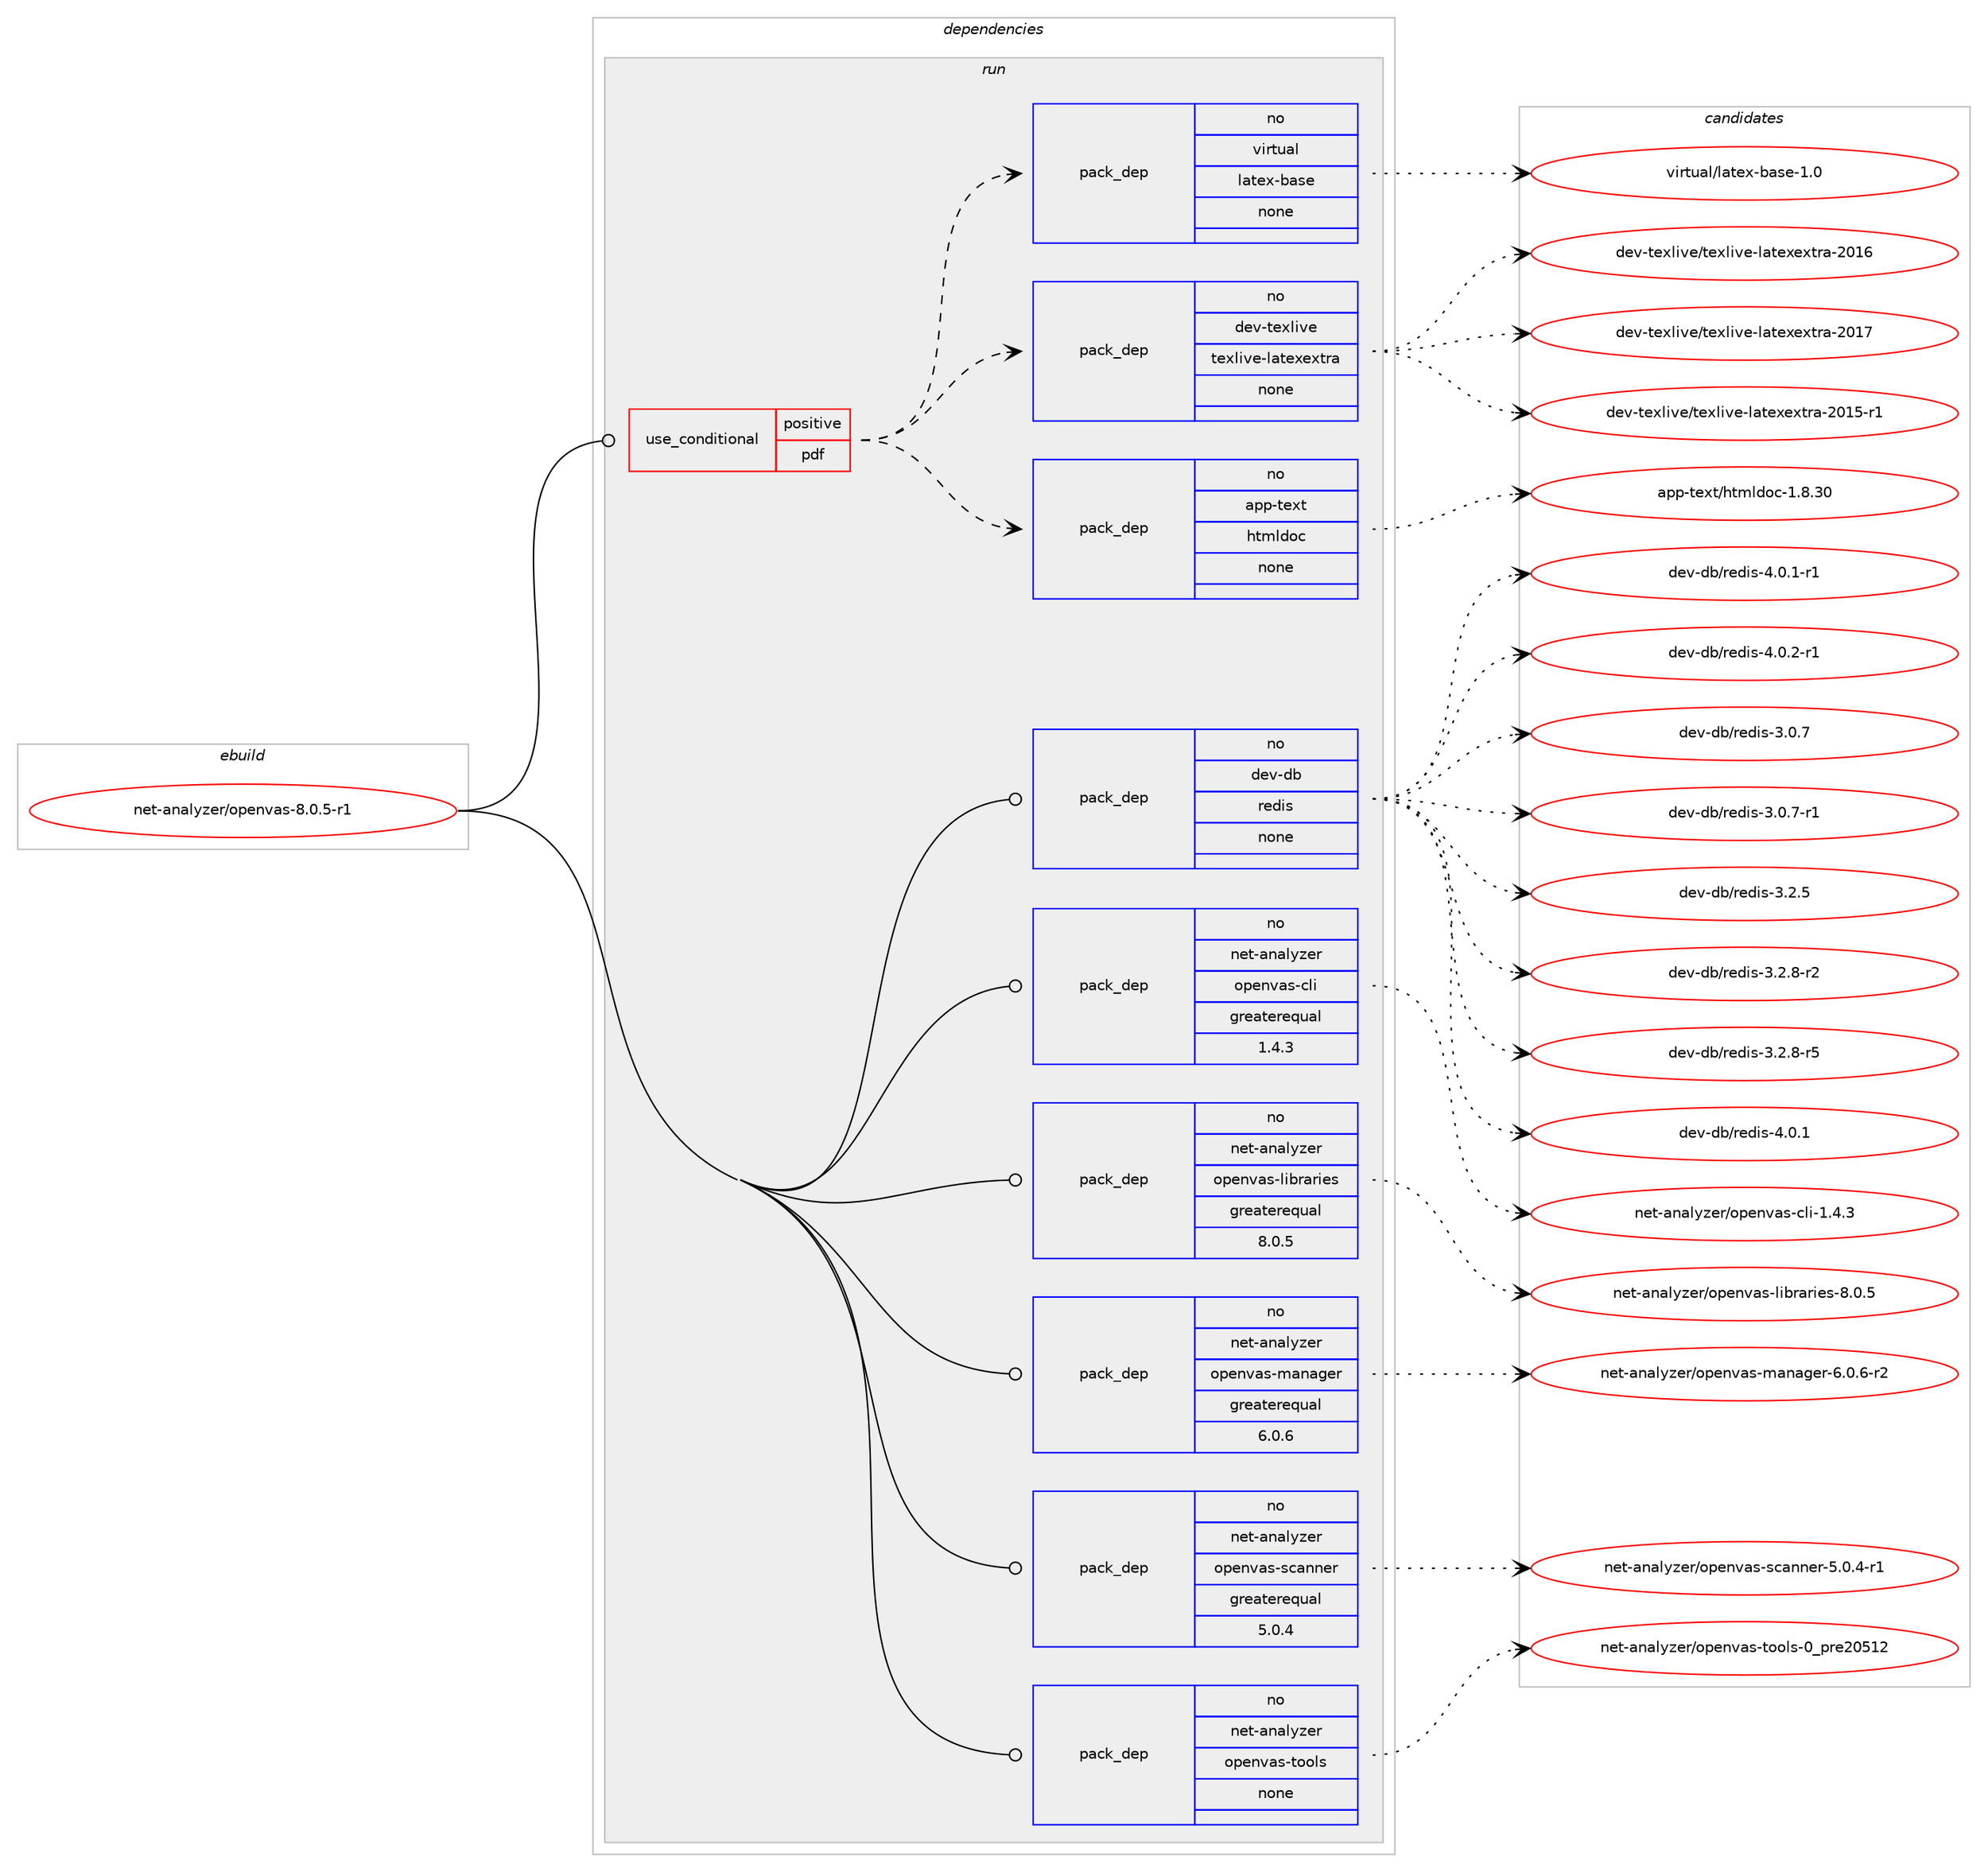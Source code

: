 digraph prolog {

# *************
# Graph options
# *************

newrank=true;
concentrate=true;
compound=true;
graph [rankdir=LR,fontname=Helvetica,fontsize=10,ranksep=1.5];#, ranksep=2.5, nodesep=0.2];
edge  [arrowhead=vee];
node  [fontname=Helvetica,fontsize=10];

# **********
# The ebuild
# **********

subgraph cluster_leftcol {
color=gray;
rank=same;
label=<<i>ebuild</i>>;
id [label="net-analyzer/openvas-8.0.5-r1", color=red, width=4, href="../net-analyzer/openvas-8.0.5-r1.svg"];
}

# ****************
# The dependencies
# ****************

subgraph cluster_midcol {
color=gray;
label=<<i>dependencies</i>>;
subgraph cluster_compile {
fillcolor="#eeeeee";
style=filled;
label=<<i>compile</i>>;
}
subgraph cluster_compileandrun {
fillcolor="#eeeeee";
style=filled;
label=<<i>compile and run</i>>;
}
subgraph cluster_run {
fillcolor="#eeeeee";
style=filled;
label=<<i>run</i>>;
subgraph cond99283 {
dependency402627 [label=<<TABLE BORDER="0" CELLBORDER="1" CELLSPACING="0" CELLPADDING="4"><TR><TD ROWSPAN="3" CELLPADDING="10">use_conditional</TD></TR><TR><TD>positive</TD></TR><TR><TD>pdf</TD></TR></TABLE>>, shape=none, color=red];
subgraph pack296752 {
dependency402628 [label=<<TABLE BORDER="0" CELLBORDER="1" CELLSPACING="0" CELLPADDING="4" WIDTH="220"><TR><TD ROWSPAN="6" CELLPADDING="30">pack_dep</TD></TR><TR><TD WIDTH="110">no</TD></TR><TR><TD>app-text</TD></TR><TR><TD>htmldoc</TD></TR><TR><TD>none</TD></TR><TR><TD></TD></TR></TABLE>>, shape=none, color=blue];
}
dependency402627:e -> dependency402628:w [weight=20,style="dashed",arrowhead="vee"];
subgraph pack296753 {
dependency402629 [label=<<TABLE BORDER="0" CELLBORDER="1" CELLSPACING="0" CELLPADDING="4" WIDTH="220"><TR><TD ROWSPAN="6" CELLPADDING="30">pack_dep</TD></TR><TR><TD WIDTH="110">no</TD></TR><TR><TD>dev-texlive</TD></TR><TR><TD>texlive-latexextra</TD></TR><TR><TD>none</TD></TR><TR><TD></TD></TR></TABLE>>, shape=none, color=blue];
}
dependency402627:e -> dependency402629:w [weight=20,style="dashed",arrowhead="vee"];
subgraph pack296754 {
dependency402630 [label=<<TABLE BORDER="0" CELLBORDER="1" CELLSPACING="0" CELLPADDING="4" WIDTH="220"><TR><TD ROWSPAN="6" CELLPADDING="30">pack_dep</TD></TR><TR><TD WIDTH="110">no</TD></TR><TR><TD>virtual</TD></TR><TR><TD>latex-base</TD></TR><TR><TD>none</TD></TR><TR><TD></TD></TR></TABLE>>, shape=none, color=blue];
}
dependency402627:e -> dependency402630:w [weight=20,style="dashed",arrowhead="vee"];
}
id:e -> dependency402627:w [weight=20,style="solid",arrowhead="odot"];
subgraph pack296755 {
dependency402631 [label=<<TABLE BORDER="0" CELLBORDER="1" CELLSPACING="0" CELLPADDING="4" WIDTH="220"><TR><TD ROWSPAN="6" CELLPADDING="30">pack_dep</TD></TR><TR><TD WIDTH="110">no</TD></TR><TR><TD>dev-db</TD></TR><TR><TD>redis</TD></TR><TR><TD>none</TD></TR><TR><TD></TD></TR></TABLE>>, shape=none, color=blue];
}
id:e -> dependency402631:w [weight=20,style="solid",arrowhead="odot"];
subgraph pack296756 {
dependency402632 [label=<<TABLE BORDER="0" CELLBORDER="1" CELLSPACING="0" CELLPADDING="4" WIDTH="220"><TR><TD ROWSPAN="6" CELLPADDING="30">pack_dep</TD></TR><TR><TD WIDTH="110">no</TD></TR><TR><TD>net-analyzer</TD></TR><TR><TD>openvas-cli</TD></TR><TR><TD>greaterequal</TD></TR><TR><TD>1.4.3</TD></TR></TABLE>>, shape=none, color=blue];
}
id:e -> dependency402632:w [weight=20,style="solid",arrowhead="odot"];
subgraph pack296757 {
dependency402633 [label=<<TABLE BORDER="0" CELLBORDER="1" CELLSPACING="0" CELLPADDING="4" WIDTH="220"><TR><TD ROWSPAN="6" CELLPADDING="30">pack_dep</TD></TR><TR><TD WIDTH="110">no</TD></TR><TR><TD>net-analyzer</TD></TR><TR><TD>openvas-libraries</TD></TR><TR><TD>greaterequal</TD></TR><TR><TD>8.0.5</TD></TR></TABLE>>, shape=none, color=blue];
}
id:e -> dependency402633:w [weight=20,style="solid",arrowhead="odot"];
subgraph pack296758 {
dependency402634 [label=<<TABLE BORDER="0" CELLBORDER="1" CELLSPACING="0" CELLPADDING="4" WIDTH="220"><TR><TD ROWSPAN="6" CELLPADDING="30">pack_dep</TD></TR><TR><TD WIDTH="110">no</TD></TR><TR><TD>net-analyzer</TD></TR><TR><TD>openvas-manager</TD></TR><TR><TD>greaterequal</TD></TR><TR><TD>6.0.6</TD></TR></TABLE>>, shape=none, color=blue];
}
id:e -> dependency402634:w [weight=20,style="solid",arrowhead="odot"];
subgraph pack296759 {
dependency402635 [label=<<TABLE BORDER="0" CELLBORDER="1" CELLSPACING="0" CELLPADDING="4" WIDTH="220"><TR><TD ROWSPAN="6" CELLPADDING="30">pack_dep</TD></TR><TR><TD WIDTH="110">no</TD></TR><TR><TD>net-analyzer</TD></TR><TR><TD>openvas-scanner</TD></TR><TR><TD>greaterequal</TD></TR><TR><TD>5.0.4</TD></TR></TABLE>>, shape=none, color=blue];
}
id:e -> dependency402635:w [weight=20,style="solid",arrowhead="odot"];
subgraph pack296760 {
dependency402636 [label=<<TABLE BORDER="0" CELLBORDER="1" CELLSPACING="0" CELLPADDING="4" WIDTH="220"><TR><TD ROWSPAN="6" CELLPADDING="30">pack_dep</TD></TR><TR><TD WIDTH="110">no</TD></TR><TR><TD>net-analyzer</TD></TR><TR><TD>openvas-tools</TD></TR><TR><TD>none</TD></TR><TR><TD></TD></TR></TABLE>>, shape=none, color=blue];
}
id:e -> dependency402636:w [weight=20,style="solid",arrowhead="odot"];
}
}

# **************
# The candidates
# **************

subgraph cluster_choices {
rank=same;
color=gray;
label=<<i>candidates</i>>;

subgraph choice296752 {
color=black;
nodesep=1;
choice9711211245116101120116471041161091081001119945494656465148 [label="app-text/htmldoc-1.8.30", color=red, width=4,href="../app-text/htmldoc-1.8.30.svg"];
dependency402628:e -> choice9711211245116101120116471041161091081001119945494656465148:w [style=dotted,weight="100"];
}
subgraph choice296753 {
color=black;
nodesep=1;
choice100101118451161011201081051181014711610112010810511810145108971161011201011201161149745504849534511449 [label="dev-texlive/texlive-latexextra-2015-r1", color=red, width=4,href="../dev-texlive/texlive-latexextra-2015-r1.svg"];
choice10010111845116101120108105118101471161011201081051181014510897116101120101120116114974550484954 [label="dev-texlive/texlive-latexextra-2016", color=red, width=4,href="../dev-texlive/texlive-latexextra-2016.svg"];
choice10010111845116101120108105118101471161011201081051181014510897116101120101120116114974550484955 [label="dev-texlive/texlive-latexextra-2017", color=red, width=4,href="../dev-texlive/texlive-latexextra-2017.svg"];
dependency402629:e -> choice100101118451161011201081051181014711610112010810511810145108971161011201011201161149745504849534511449:w [style=dotted,weight="100"];
dependency402629:e -> choice10010111845116101120108105118101471161011201081051181014510897116101120101120116114974550484954:w [style=dotted,weight="100"];
dependency402629:e -> choice10010111845116101120108105118101471161011201081051181014510897116101120101120116114974550484955:w [style=dotted,weight="100"];
}
subgraph choice296754 {
color=black;
nodesep=1;
choice11810511411611797108471089711610112045989711510145494648 [label="virtual/latex-base-1.0", color=red, width=4,href="../virtual/latex-base-1.0.svg"];
dependency402630:e -> choice11810511411611797108471089711610112045989711510145494648:w [style=dotted,weight="100"];
}
subgraph choice296755 {
color=black;
nodesep=1;
choice100101118451009847114101100105115455146484655 [label="dev-db/redis-3.0.7", color=red, width=4,href="../dev-db/redis-3.0.7.svg"];
choice1001011184510098471141011001051154551464846554511449 [label="dev-db/redis-3.0.7-r1", color=red, width=4,href="../dev-db/redis-3.0.7-r1.svg"];
choice100101118451009847114101100105115455146504653 [label="dev-db/redis-3.2.5", color=red, width=4,href="../dev-db/redis-3.2.5.svg"];
choice1001011184510098471141011001051154551465046564511450 [label="dev-db/redis-3.2.8-r2", color=red, width=4,href="../dev-db/redis-3.2.8-r2.svg"];
choice1001011184510098471141011001051154551465046564511453 [label="dev-db/redis-3.2.8-r5", color=red, width=4,href="../dev-db/redis-3.2.8-r5.svg"];
choice100101118451009847114101100105115455246484649 [label="dev-db/redis-4.0.1", color=red, width=4,href="../dev-db/redis-4.0.1.svg"];
choice1001011184510098471141011001051154552464846494511449 [label="dev-db/redis-4.0.1-r1", color=red, width=4,href="../dev-db/redis-4.0.1-r1.svg"];
choice1001011184510098471141011001051154552464846504511449 [label="dev-db/redis-4.0.2-r1", color=red, width=4,href="../dev-db/redis-4.0.2-r1.svg"];
dependency402631:e -> choice100101118451009847114101100105115455146484655:w [style=dotted,weight="100"];
dependency402631:e -> choice1001011184510098471141011001051154551464846554511449:w [style=dotted,weight="100"];
dependency402631:e -> choice100101118451009847114101100105115455146504653:w [style=dotted,weight="100"];
dependency402631:e -> choice1001011184510098471141011001051154551465046564511450:w [style=dotted,weight="100"];
dependency402631:e -> choice1001011184510098471141011001051154551465046564511453:w [style=dotted,weight="100"];
dependency402631:e -> choice100101118451009847114101100105115455246484649:w [style=dotted,weight="100"];
dependency402631:e -> choice1001011184510098471141011001051154552464846494511449:w [style=dotted,weight="100"];
dependency402631:e -> choice1001011184510098471141011001051154552464846504511449:w [style=dotted,weight="100"];
}
subgraph choice296756 {
color=black;
nodesep=1;
choice11010111645971109710812112210111447111112101110118971154599108105454946524651 [label="net-analyzer/openvas-cli-1.4.3", color=red, width=4,href="../net-analyzer/openvas-cli-1.4.3.svg"];
dependency402632:e -> choice11010111645971109710812112210111447111112101110118971154599108105454946524651:w [style=dotted,weight="100"];
}
subgraph choice296757 {
color=black;
nodesep=1;
choice1101011164597110971081211221011144711111210111011897115451081059811497114105101115455646484653 [label="net-analyzer/openvas-libraries-8.0.5", color=red, width=4,href="../net-analyzer/openvas-libraries-8.0.5.svg"];
dependency402633:e -> choice1101011164597110971081211221011144711111210111011897115451081059811497114105101115455646484653:w [style=dotted,weight="100"];
}
subgraph choice296758 {
color=black;
nodesep=1;
choice11010111645971109710812112210111447111112101110118971154510997110971031011144554464846544511450 [label="net-analyzer/openvas-manager-6.0.6-r2", color=red, width=4,href="../net-analyzer/openvas-manager-6.0.6-r2.svg"];
dependency402634:e -> choice11010111645971109710812112210111447111112101110118971154510997110971031011144554464846544511450:w [style=dotted,weight="100"];
}
subgraph choice296759 {
color=black;
nodesep=1;
choice11010111645971109710812112210111447111112101110118971154511599971101101011144553464846524511449 [label="net-analyzer/openvas-scanner-5.0.4-r1", color=red, width=4,href="../net-analyzer/openvas-scanner-5.0.4-r1.svg"];
dependency402635:e -> choice11010111645971109710812112210111447111112101110118971154511599971101101011144553464846524511449:w [style=dotted,weight="100"];
}
subgraph choice296760 {
color=black;
nodesep=1;
choice1101011164597110971081211221011144711111210111011897115451161111111081154548951121141015048534950 [label="net-analyzer/openvas-tools-0_pre20512", color=red, width=4,href="../net-analyzer/openvas-tools-0_pre20512.svg"];
dependency402636:e -> choice1101011164597110971081211221011144711111210111011897115451161111111081154548951121141015048534950:w [style=dotted,weight="100"];
}
}

}

